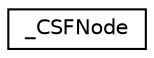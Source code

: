 digraph "Graphical Class Hierarchy"
{
 // LATEX_PDF_SIZE
  edge [fontname="Helvetica",fontsize="10",labelfontname="Helvetica",labelfontsize="10"];
  node [fontname="Helvetica",fontsize="10",shape=record];
  rankdir="LR";
  Node0 [label="_CSFNode",height=0.2,width=0.4,color="black", fillcolor="white", style="filled",URL="$struct___c_s_f_node.html",tooltip=" "];
}

